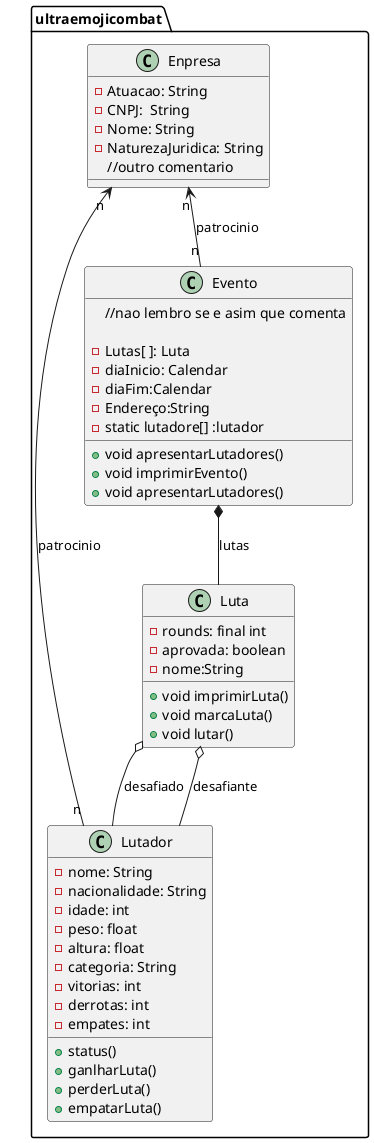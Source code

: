 @startuml exercicio
package  ultraemojicombat <<folder>>{

    class Lutador{
        - nome: String
        - nacionalidade: String
        - idade: int   
        - peso: float 
        - altura: float 
        - categoria: String
        - vitorias: int   
        - derrotas: int   
        - empates: int   

        + status()
        + ganlharLuta()
        + perderLuta()
        + empatarLuta()    
    }
    class Luta{
        - rounds: final int
        - aprovada: boolean
        - nome:String
        + void imprimirLuta()
        + void marcaLuta()
        + void lutar()
    }
    class Enpresa{
        - Atuacao: String
        - CNPJ:  String
        - Nome: String
        - NaturezaJuridica: String
        //outro comentario
    }
    class Evento{
        //nao lembro se e asim que comenta 

        - Lutas[ ]: Luta
        - diaInicio: Calendar
        - diaFim:Calendar
        - Endereço:String
        - static lutadore[] :lutador
        + void apresentarLutadores()
        + void imprimirEvento()
        + void apresentarLutadores()
    }
    Evento *-- Luta: lutas
    Luta o-- Lutador: desafiado
    Luta o-- Lutador: desafiante
    Enpresa "n" <-- "n" Lutador :patrocinio
    Enpresa "n" <-- "n" Evento  :patrocinio
}
@enduml
